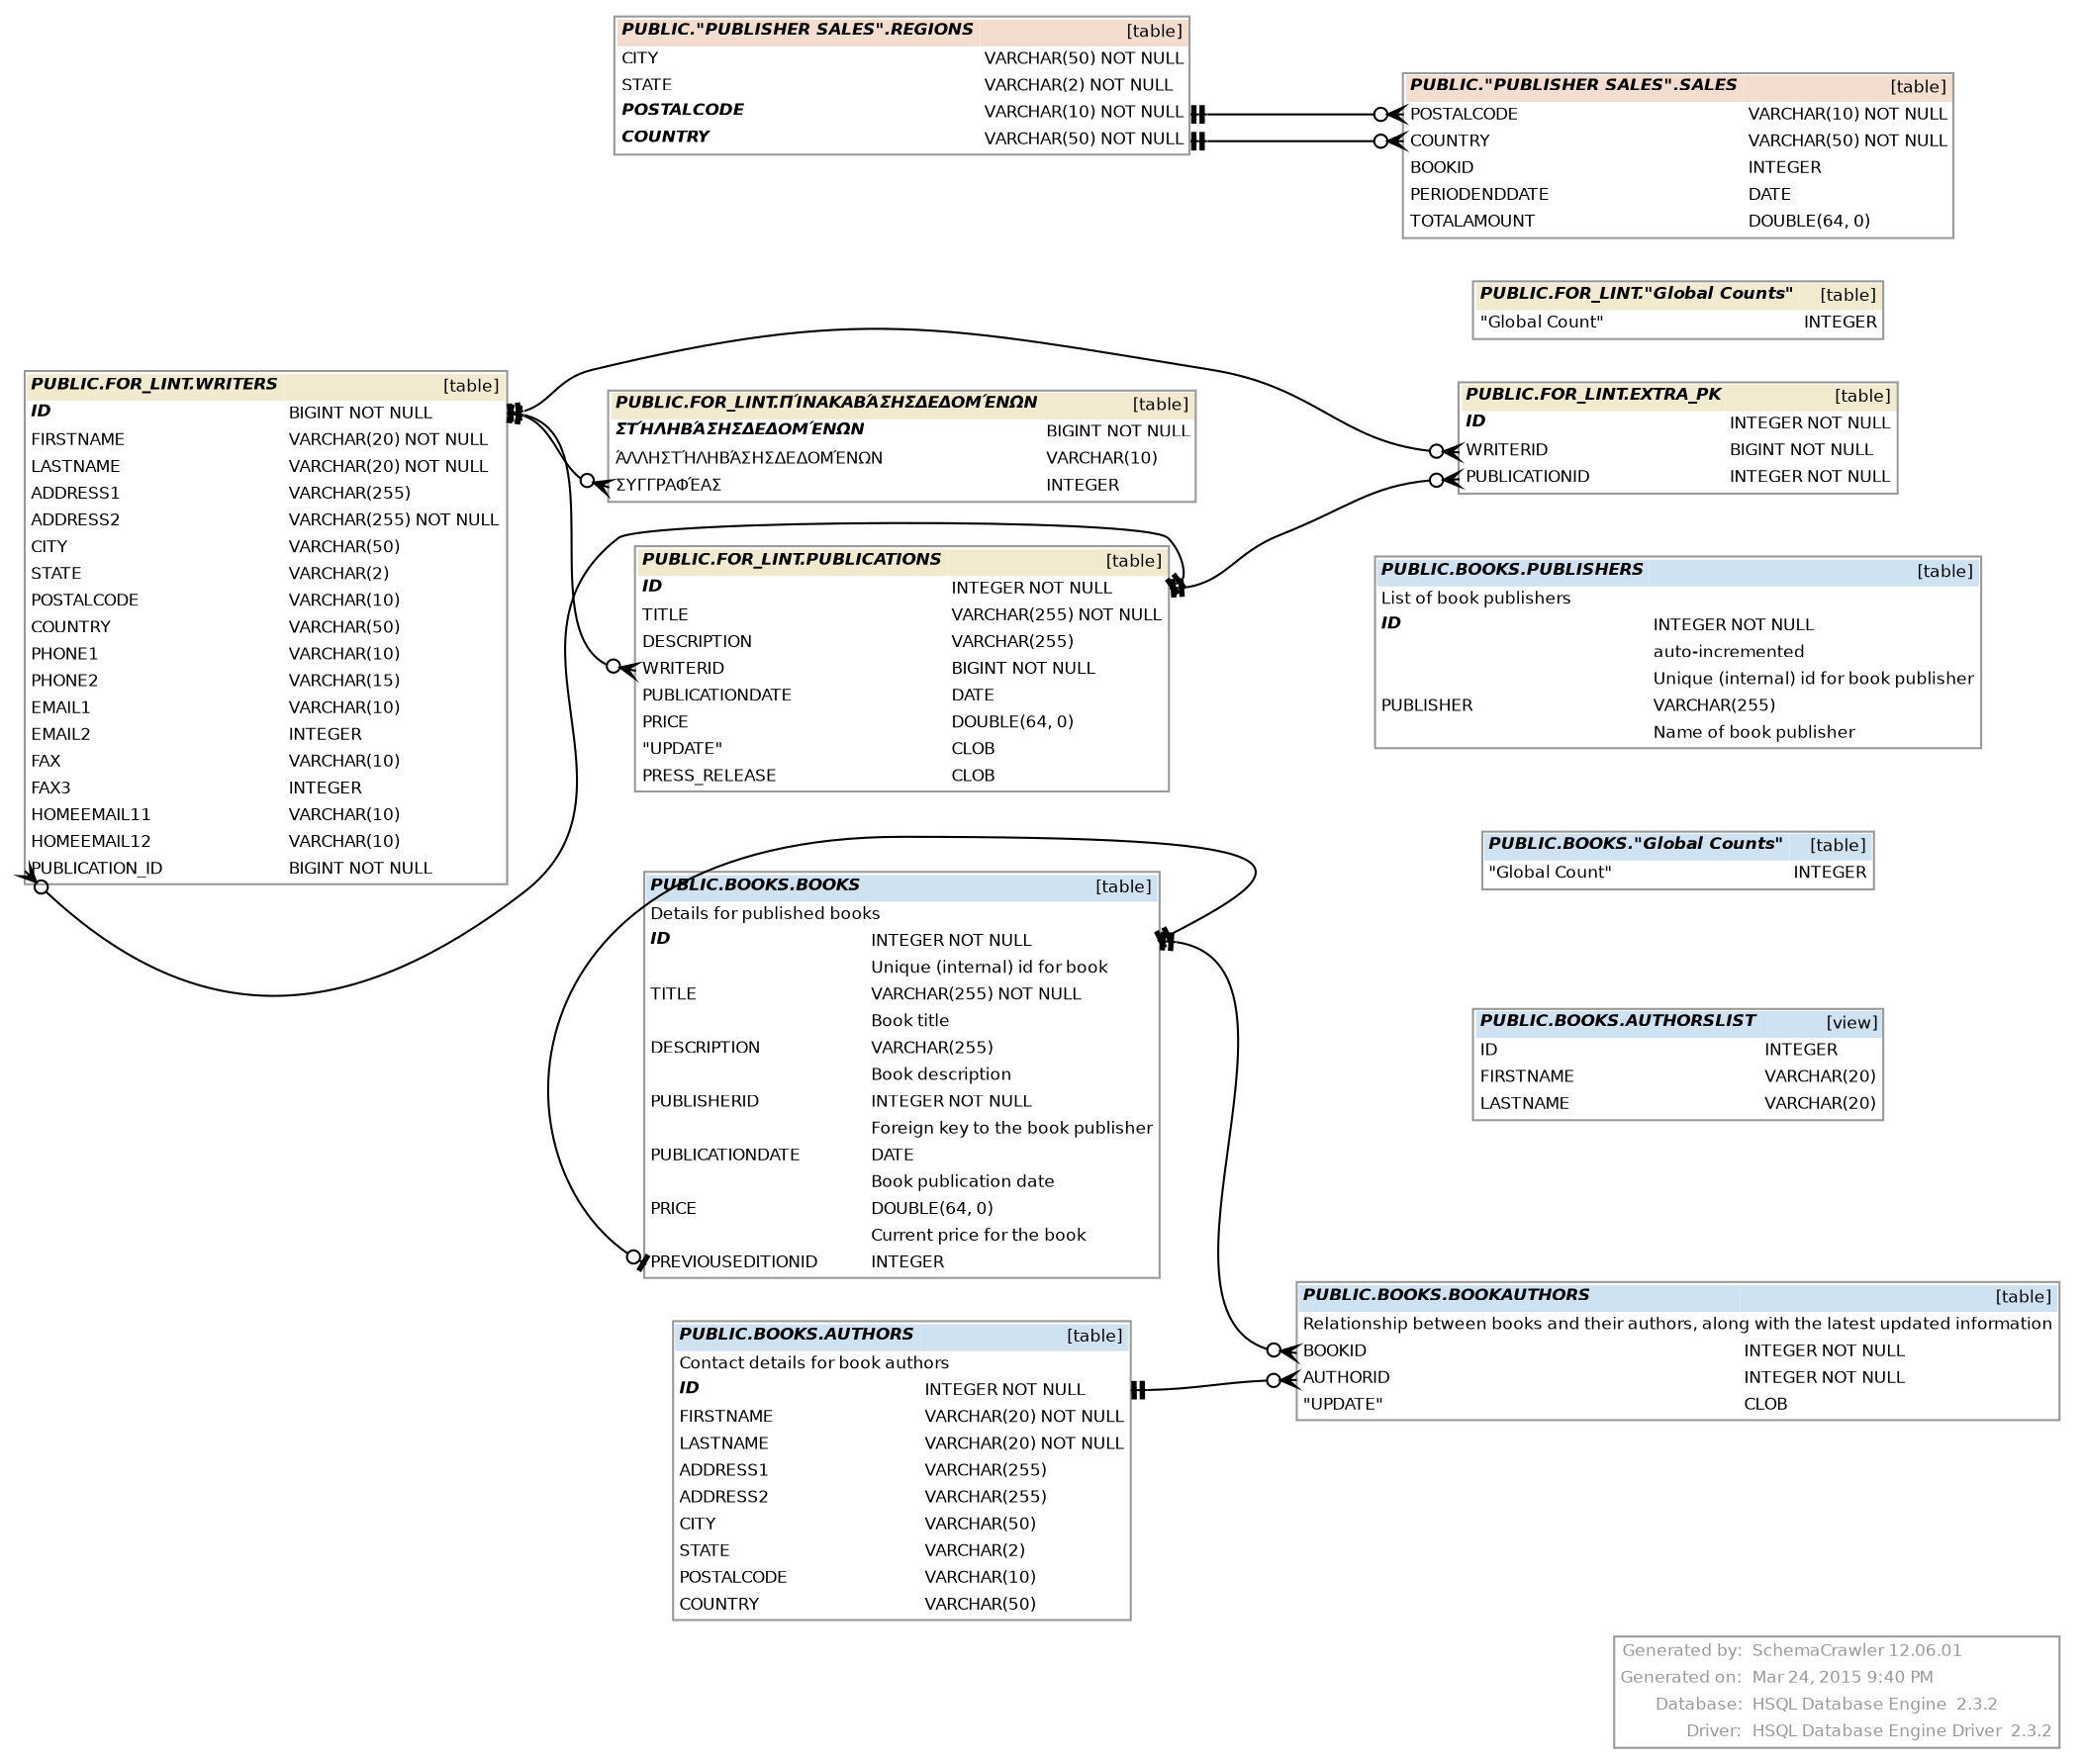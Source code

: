 digraph "SchemaCrawler_Diagram" {

  graph [
    nodesep="0.18"
    ranksep="0.46"
    rankdir="RL"
    fontname="Helvetica"
    fontsize="8"
  ];
  
  node [
    fontname="Helvetica"
    fontsize="8"
    shape="plaintext"
  ];
  
  edge [
    fontname="Helvetica"
    fontsize="8"  
    arrowsize="0.8"
  ];


  graph [fontcolor="#999999", 
    label=<
<table color="#999999" border="1" cellborder="0" cellspacing="0">
	<tr>
		<td align='right'>Generated by:</td>
		<td align='left'>SchemaCrawler 12.06.01</td>
	</tr>
	<tr>
		<td align='right'>Generated on:</td>
		<td align='left'>Mar 24, 2015 9:40 PM</td>
	</tr>
	<tr>
		<td align='right'>Database:</td>
		<td align='left'>HSQL Database Engine  2.3.2</td>
	</tr>
	<tr>
		<td align='right'>Driver:</td>
		<td align='left'>HSQL Database Engine Driver  2.3.2</td>
	</tr>
      </table>    >
    labeljust=r
    labelloc=b
  ];

  /* PUBLIC.BOOKS.AUTHORS -=-=-=-=-=-=-=-=-=-=-=-=-=- */
  "authors_a0708ac5" [
    label=<
      <table border="1" cellborder="0" cellpadding="2" cellspacing="0" bgcolor="white" color="#999999">
	<tr>
		<td colspan='2' bgcolor='#CEE2F2' align='left'><b><i>PUBLIC.BOOKS.AUTHORS</i></b></td>
		<td bgcolor='#CEE2F2' align='right'>[table]</td>
	</tr>
	<tr>
		<td colspan='3' align='left'>Contact details for book authors</td>
	</tr>
	<tr>
		<td port='id_a0708ac5.start' align='left'><b><i>ID</i></b></td>
		<td align='left'> </td>
		<td port='id_a0708ac5.end' align='left'>INTEGER NOT NULL</td>
	</tr>
	<tr>
		<td port='firstname_a0708ac5.start' align='left'>FIRSTNAME</td>
		<td align='left'> </td>
		<td port='firstname_a0708ac5.end' align='left'>VARCHAR(20) NOT NULL</td>
	</tr>
	<tr>
		<td port='lastname_a0708ac5.start' align='left'>LASTNAME</td>
		<td align='left'> </td>
		<td port='lastname_a0708ac5.end' align='left'>VARCHAR(20) NOT NULL</td>
	</tr>
	<tr>
		<td port='address1_a0708ac5.start' align='left'>ADDRESS1</td>
		<td align='left'> </td>
		<td port='address1_a0708ac5.end' align='left'>VARCHAR(255)</td>
	</tr>
	<tr>
		<td port='address2_a0708ac5.start' align='left'>ADDRESS2</td>
		<td align='left'> </td>
		<td port='address2_a0708ac5.end' align='left'>VARCHAR(255)</td>
	</tr>
	<tr>
		<td port='city_a0708ac5.start' align='left'>CITY</td>
		<td align='left'> </td>
		<td port='city_a0708ac5.end' align='left'>VARCHAR(50)</td>
	</tr>
	<tr>
		<td port='state_a0708ac5.start' align='left'>STATE</td>
		<td align='left'> </td>
		<td port='state_a0708ac5.end' align='left'>VARCHAR(2)</td>
	</tr>
	<tr>
		<td port='postalcode_a0708ac5.start' align='left'>POSTALCODE</td>
		<td align='left'> </td>
		<td port='postalcode_a0708ac5.end' align='left'>VARCHAR(10)</td>
	</tr>
	<tr>
		<td port='country_a0708ac5.start' align='left'>COUNTRY</td>
		<td align='left'> </td>
		<td port='country_a0708ac5.end' align='left'>VARCHAR(50)</td>
	</tr>
      </table>
    >
  ];

  "bookauthors_a0708ac5":"authorid_a0708ac5.start":w -> "authors_a0708ac5":"id_a0708ac5.end":e [label=<> style="solid" dir="both" arrowhead="teetee" arrowtail="crowodot"];


  /* PUBLIC.BOOKS.AUTHORSLIST -=-=-=-=-=-=-=-=-=-=-=-=-=- */
  "authorslist_a0708ac5" [
    label=<
      <table border="1" cellborder="0" cellpadding="2" cellspacing="0" bgcolor="white" color="#999999">
	<tr>
		<td colspan='2' bgcolor='#CEE2F2' align='left'><b><i>PUBLIC.BOOKS.AUTHORSLIST</i></b></td>
		<td bgcolor='#CEE2F2' align='right'>[view]</td>
	</tr>
	<tr>
		<td port='id_a0708ac5.start' align='left'>ID</td>
		<td align='left'> </td>
		<td port='id_a0708ac5.end' align='left'>INTEGER</td>
	</tr>
	<tr>
		<td port='firstname_a0708ac5.start' align='left'>FIRSTNAME</td>
		<td align='left'> </td>
		<td port='firstname_a0708ac5.end' align='left'>VARCHAR(20)</td>
	</tr>
	<tr>
		<td port='lastname_a0708ac5.start' align='left'>LASTNAME</td>
		<td align='left'> </td>
		<td port='lastname_a0708ac5.end' align='left'>VARCHAR(20)</td>
	</tr>
      </table>
    >
  ];



  /* PUBLIC.BOOKS.BOOKAUTHORS -=-=-=-=-=-=-=-=-=-=-=-=-=- */
  "bookauthors_a0708ac5" [
    label=<
      <table border="1" cellborder="0" cellpadding="2" cellspacing="0" bgcolor="white" color="#999999">
	<tr>
		<td colspan='2' bgcolor='#CEE2F2' align='left'><b><i>PUBLIC.BOOKS.BOOKAUTHORS</i></b></td>
		<td bgcolor='#CEE2F2' align='right'>[table]</td>
	</tr>
	<tr>
		<td colspan='3' align='left'>Relationship between books and their authors, along with the latest updated information</td>
	</tr>
	<tr>
		<td port='bookid_a0708ac5.start' align='left'>BOOKID</td>
		<td align='left'> </td>
		<td port='bookid_a0708ac5.end' align='left'>INTEGER NOT NULL</td>
	</tr>
	<tr>
		<td port='authorid_a0708ac5.start' align='left'>AUTHORID</td>
		<td align='left'> </td>
		<td port='authorid_a0708ac5.end' align='left'>INTEGER NOT NULL</td>
	</tr>
	<tr>
		<td port='update_a0708ac5.start' align='left'>"UPDATE"</td>
		<td align='left'> </td>
		<td port='update_a0708ac5.end' align='left'>CLOB</td>
	</tr>
      </table>
    >
  ];



  /* PUBLIC.BOOKS.BOOKS -=-=-=-=-=-=-=-=-=-=-=-=-=- */
  "books_a0708ac5" [
    label=<
      <table border="1" cellborder="0" cellpadding="2" cellspacing="0" bgcolor="white" color="#999999">
	<tr>
		<td colspan='2' bgcolor='#CEE2F2' align='left'><b><i>PUBLIC.BOOKS.BOOKS</i></b></td>
		<td bgcolor='#CEE2F2' align='right'>[table]</td>
	</tr>
	<tr>
		<td colspan='3' align='left'>Details for published books</td>
	</tr>
	<tr>
		<td port='id_a0708ac5.start' align='left'><b><i>ID</i></b></td>
		<td align='left'> </td>
		<td port='id_a0708ac5.end' align='left'>INTEGER NOT NULL</td>
	</tr>
	<tr>
		<td align='left'></td>
		<td align='left'> </td>
		<td align='left'>Unique (internal) id for book</td>
	</tr>
	<tr>
		<td port='title_a0708ac5.start' align='left'>TITLE</td>
		<td align='left'> </td>
		<td port='title_a0708ac5.end' align='left'>VARCHAR(255) NOT NULL</td>
	</tr>
	<tr>
		<td align='left'></td>
		<td align='left'> </td>
		<td align='left'>Book title</td>
	</tr>
	<tr>
		<td port='description_a0708ac5.start' align='left'>DESCRIPTION</td>
		<td align='left'> </td>
		<td port='description_a0708ac5.end' align='left'>VARCHAR(255)</td>
	</tr>
	<tr>
		<td align='left'></td>
		<td align='left'> </td>
		<td align='left'>Book description</td>
	</tr>
	<tr>
		<td port='publisherid_a0708ac5.start' align='left'>PUBLISHERID</td>
		<td align='left'> </td>
		<td port='publisherid_a0708ac5.end' align='left'>INTEGER NOT NULL</td>
	</tr>
	<tr>
		<td align='left'></td>
		<td align='left'> </td>
		<td align='left'>Foreign key to the book publisher</td>
	</tr>
	<tr>
		<td port='publicationdate_a0708ac5.start' align='left'>PUBLICATIONDATE</td>
		<td align='left'> </td>
		<td port='publicationdate_a0708ac5.end' align='left'>DATE</td>
	</tr>
	<tr>
		<td align='left'></td>
		<td align='left'> </td>
		<td align='left'>Book publication date</td>
	</tr>
	<tr>
		<td port='price_a0708ac5.start' align='left'>PRICE</td>
		<td align='left'> </td>
		<td port='price_a0708ac5.end' align='left'>DOUBLE(64, 0)</td>
	</tr>
	<tr>
		<td align='left'></td>
		<td align='left'> </td>
		<td align='left'>Current price for the book</td>
	</tr>
	<tr>
		<td port='previouseditionid_a0708ac5.start' align='left'>PREVIOUSEDITIONID</td>
		<td align='left'> </td>
		<td port='previouseditionid_a0708ac5.end' align='left'>INTEGER</td>
	</tr>
      </table>
    >
  ];

  "bookauthors_a0708ac5":"bookid_a0708ac5.start":w -> "books_a0708ac5":"id_a0708ac5.end":e [label=<> style="solid" dir="both" arrowhead="teetee" arrowtail="crowodot"];
  "books_a0708ac5":"previouseditionid_a0708ac5.start":w -> "books_a0708ac5":"id_a0708ac5.end":e [label=<> style="solid" dir="both" arrowhead="teetee" arrowtail="teeodot"];


  /* PUBLIC.BOOKS."Global Counts" -=-=-=-=-=-=-=-=-=-=-=-=-=- */
  "globalcounts_a0708ac5" [
    label=<
      <table border="1" cellborder="0" cellpadding="2" cellspacing="0" bgcolor="white" color="#999999">
	<tr>
		<td colspan='2' bgcolor='#CEE2F2' align='left'><b><i>PUBLIC.BOOKS."Global Counts"</i></b></td>
		<td bgcolor='#CEE2F2' align='right'>[table]</td>
	</tr>
	<tr>
		<td port='globalcount_a0708ac5.start' align='left'>"Global Count"</td>
		<td align='left'> </td>
		<td port='globalcount_a0708ac5.end' align='left'>INTEGER</td>
	</tr>
      </table>
    >
  ];



  /* PUBLIC.BOOKS.PUBLISHERS -=-=-=-=-=-=-=-=-=-=-=-=-=- */
  "publishers_a0708ac5" [
    label=<
      <table border="1" cellborder="0" cellpadding="2" cellspacing="0" bgcolor="white" color="#999999">
	<tr>
		<td colspan='2' bgcolor='#CEE2F2' align='left'><b><i>PUBLIC.BOOKS.PUBLISHERS</i></b></td>
		<td bgcolor='#CEE2F2' align='right'>[table]</td>
	</tr>
	<tr>
		<td colspan='3' align='left'>List of book publishers</td>
	</tr>
	<tr>
		<td port='id_a0708ac5.start' align='left'><b><i>ID</i></b></td>
		<td align='left'> </td>
		<td port='id_a0708ac5.end' align='left'>INTEGER NOT NULL</td>
	</tr>
	<tr>
		<td align='left'></td>
		<td align='left'> </td>
		<td align='left'>auto-incremented</td>
	</tr>
	<tr>
		<td align='left'></td>
		<td align='left'> </td>
		<td align='left'>Unique (internal) id for book publisher</td>
	</tr>
	<tr>
		<td port='publisher_a0708ac5.start' align='left'>PUBLISHER</td>
		<td align='left'> </td>
		<td port='publisher_a0708ac5.end' align='left'>VARCHAR(255)</td>
	</tr>
	<tr>
		<td align='left'></td>
		<td align='left'> </td>
		<td align='left'>Name of book publisher</td>
	</tr>
      </table>
    >
  ];



  /* PUBLIC.FOR_LINT.EXTRA_PK -=-=-=-=-=-=-=-=-=-=-=-=-=- */
  "extra_pk_2e5fc3be" [
    label=<
      <table border="1" cellborder="0" cellpadding="2" cellspacing="0" bgcolor="white" color="#999999">
	<tr>
		<td colspan='2' bgcolor='#F2EACE' align='left'><b><i>PUBLIC.FOR_LINT.EXTRA_PK</i></b></td>
		<td bgcolor='#F2EACE' align='right'>[table]</td>
	</tr>
	<tr>
		<td port='id_2e5fc3be.start' align='left'><b><i>ID</i></b></td>
		<td align='left'> </td>
		<td port='id_2e5fc3be.end' align='left'>INTEGER NOT NULL</td>
	</tr>
	<tr>
		<td port='writerid_2e5fc3be.start' align='left'>WRITERID</td>
		<td align='left'> </td>
		<td port='writerid_2e5fc3be.end' align='left'>BIGINT NOT NULL</td>
	</tr>
	<tr>
		<td port='publicationid_2e5fc3be.start' align='left'>PUBLICATIONID</td>
		<td align='left'> </td>
		<td port='publicationid_2e5fc3be.end' align='left'>INTEGER NOT NULL</td>
	</tr>
      </table>
    >
  ];



  /* PUBLIC.FOR_LINT."Global Counts" -=-=-=-=-=-=-=-=-=-=-=-=-=- */
  "globalcounts_2e5fc3be" [
    label=<
      <table border="1" cellborder="0" cellpadding="2" cellspacing="0" bgcolor="white" color="#999999">
	<tr>
		<td colspan='2' bgcolor='#F2EACE' align='left'><b><i>PUBLIC.FOR_LINT."Global Counts"</i></b></td>
		<td bgcolor='#F2EACE' align='right'>[table]</td>
	</tr>
	<tr>
		<td port='globalcount_2e5fc3be.start' align='left'>"Global Count"</td>
		<td align='left'> </td>
		<td port='globalcount_2e5fc3be.end' align='left'>INTEGER</td>
	</tr>
      </table>
    >
  ];



  /* PUBLIC.FOR_LINT.PUBLICATIONS -=-=-=-=-=-=-=-=-=-=-=-=-=- */
  "publications_2e5fc3be" [
    label=<
      <table border="1" cellborder="0" cellpadding="2" cellspacing="0" bgcolor="white" color="#999999">
	<tr>
		<td colspan='2' bgcolor='#F2EACE' align='left'><b><i>PUBLIC.FOR_LINT.PUBLICATIONS</i></b></td>
		<td bgcolor='#F2EACE' align='right'>[table]</td>
	</tr>
	<tr>
		<td port='id_2e5fc3be.start' align='left'><b><i>ID</i></b></td>
		<td align='left'> </td>
		<td port='id_2e5fc3be.end' align='left'>INTEGER NOT NULL</td>
	</tr>
	<tr>
		<td port='title_2e5fc3be.start' align='left'>TITLE</td>
		<td align='left'> </td>
		<td port='title_2e5fc3be.end' align='left'>VARCHAR(255) NOT NULL</td>
	</tr>
	<tr>
		<td port='description_2e5fc3be.start' align='left'>DESCRIPTION</td>
		<td align='left'> </td>
		<td port='description_2e5fc3be.end' align='left'>VARCHAR(255)</td>
	</tr>
	<tr>
		<td port='writerid_2e5fc3be.start' align='left'>WRITERID</td>
		<td align='left'> </td>
		<td port='writerid_2e5fc3be.end' align='left'>BIGINT NOT NULL</td>
	</tr>
	<tr>
		<td port='publicationdate_2e5fc3be.start' align='left'>PUBLICATIONDATE</td>
		<td align='left'> </td>
		<td port='publicationdate_2e5fc3be.end' align='left'>DATE</td>
	</tr>
	<tr>
		<td port='price_2e5fc3be.start' align='left'>PRICE</td>
		<td align='left'> </td>
		<td port='price_2e5fc3be.end' align='left'>DOUBLE(64, 0)</td>
	</tr>
	<tr>
		<td port='update_2e5fc3be.start' align='left'>"UPDATE"</td>
		<td align='left'> </td>
		<td port='update_2e5fc3be.end' align='left'>CLOB</td>
	</tr>
	<tr>
		<td port='press_release_2e5fc3be.start' align='left'>PRESS_RELEASE</td>
		<td align='left'> </td>
		<td port='press_release_2e5fc3be.end' align='left'>CLOB</td>
	</tr>
      </table>
    >
  ];

  "extra_pk_2e5fc3be":"publicationid_2e5fc3be.start":w -> "publications_2e5fc3be":"id_2e5fc3be.end":e [label=<> style="solid" dir="both" arrowhead="teetee" arrowtail="crowodot"];
  "writers_2e5fc3be":"publication_id_2e5fc3be.start":w -> "publications_2e5fc3be":"id_2e5fc3be.end":e [label=<> style="solid" dir="both" arrowhead="teetee" arrowtail="crowodot"];


  /* PUBLIC.FOR_LINT.WRITERS -=-=-=-=-=-=-=-=-=-=-=-=-=- */
  "writers_2e5fc3be" [
    label=<
      <table border="1" cellborder="0" cellpadding="2" cellspacing="0" bgcolor="white" color="#999999">
	<tr>
		<td colspan='2' bgcolor='#F2EACE' align='left'><b><i>PUBLIC.FOR_LINT.WRITERS</i></b></td>
		<td bgcolor='#F2EACE' align='right'>[table]</td>
	</tr>
	<tr>
		<td port='id_2e5fc3be.start' align='left'><b><i>ID</i></b></td>
		<td align='left'> </td>
		<td port='id_2e5fc3be.end' align='left'>BIGINT NOT NULL</td>
	</tr>
	<tr>
		<td port='firstname_2e5fc3be.start' align='left'>FIRSTNAME</td>
		<td align='left'> </td>
		<td port='firstname_2e5fc3be.end' align='left'>VARCHAR(20) NOT NULL</td>
	</tr>
	<tr>
		<td port='lastname_2e5fc3be.start' align='left'>LASTNAME</td>
		<td align='left'> </td>
		<td port='lastname_2e5fc3be.end' align='left'>VARCHAR(20) NOT NULL</td>
	</tr>
	<tr>
		<td port='address1_2e5fc3be.start' align='left'>ADDRESS1</td>
		<td align='left'> </td>
		<td port='address1_2e5fc3be.end' align='left'>VARCHAR(255)</td>
	</tr>
	<tr>
		<td port='address2_2e5fc3be.start' align='left'>ADDRESS2</td>
		<td align='left'> </td>
		<td port='address2_2e5fc3be.end' align='left'>VARCHAR(255) NOT NULL</td>
	</tr>
	<tr>
		<td port='city_2e5fc3be.start' align='left'>CITY</td>
		<td align='left'> </td>
		<td port='city_2e5fc3be.end' align='left'>VARCHAR(50)</td>
	</tr>
	<tr>
		<td port='state_2e5fc3be.start' align='left'>STATE</td>
		<td align='left'> </td>
		<td port='state_2e5fc3be.end' align='left'>VARCHAR(2)</td>
	</tr>
	<tr>
		<td port='postalcode_2e5fc3be.start' align='left'>POSTALCODE</td>
		<td align='left'> </td>
		<td port='postalcode_2e5fc3be.end' align='left'>VARCHAR(10)</td>
	</tr>
	<tr>
		<td port='country_2e5fc3be.start' align='left'>COUNTRY</td>
		<td align='left'> </td>
		<td port='country_2e5fc3be.end' align='left'>VARCHAR(50)</td>
	</tr>
	<tr>
		<td port='phone1_2e5fc3be.start' align='left'>PHONE1</td>
		<td align='left'> </td>
		<td port='phone1_2e5fc3be.end' align='left'>VARCHAR(10)</td>
	</tr>
	<tr>
		<td port='phone2_2e5fc3be.start' align='left'>PHONE2</td>
		<td align='left'> </td>
		<td port='phone2_2e5fc3be.end' align='left'>VARCHAR(15)</td>
	</tr>
	<tr>
		<td port='email1_2e5fc3be.start' align='left'>EMAIL1</td>
		<td align='left'> </td>
		<td port='email1_2e5fc3be.end' align='left'>VARCHAR(10)</td>
	</tr>
	<tr>
		<td port='email2_2e5fc3be.start' align='left'>EMAIL2</td>
		<td align='left'> </td>
		<td port='email2_2e5fc3be.end' align='left'>INTEGER</td>
	</tr>
	<tr>
		<td port='fax_2e5fc3be.start' align='left'>FAX</td>
		<td align='left'> </td>
		<td port='fax_2e5fc3be.end' align='left'>VARCHAR(10)</td>
	</tr>
	<tr>
		<td port='fax3_2e5fc3be.start' align='left'>FAX3</td>
		<td align='left'> </td>
		<td port='fax3_2e5fc3be.end' align='left'>INTEGER</td>
	</tr>
	<tr>
		<td port='homeemail11_2e5fc3be.start' align='left'>HOMEEMAIL11</td>
		<td align='left'> </td>
		<td port='homeemail11_2e5fc3be.end' align='left'>VARCHAR(10)</td>
	</tr>
	<tr>
		<td port='homeemail12_2e5fc3be.start' align='left'>HOMEEMAIL12</td>
		<td align='left'> </td>
		<td port='homeemail12_2e5fc3be.end' align='left'>VARCHAR(10)</td>
	</tr>
	<tr>
		<td port='publication_id_2e5fc3be.start' align='left'>PUBLICATION_ID</td>
		<td align='left'> </td>
		<td port='publication_id_2e5fc3be.end' align='left'>BIGINT NOT NULL</td>
	</tr>
      </table>
    >
  ];

  "extra_pk_2e5fc3be":"writerid_2e5fc3be.start":w -> "writers_2e5fc3be":"id_2e5fc3be.end":e [label=<> style="solid" dir="both" arrowhead="teetee" arrowtail="crowodot"];
  "publications_2e5fc3be":"writerid_2e5fc3be.start":w -> "writers_2e5fc3be":"id_2e5fc3be.end":e [label=<> style="solid" dir="both" arrowhead="teetee" arrowtail="crowodot"];
  "πίνακαβάσησδεδομένων_2e5fc3be":"συγγραφέασ_2e5fc3be.start":w -> "writers_2e5fc3be":"id_2e5fc3be.end":e [label=<> style="solid" dir="both" arrowhead="teetee" arrowtail="crowodot"];


  /* PUBLIC.FOR_LINT.ΠΊΝΑΚΑΒΆΣΗΣΔΕΔΟΜΈΝΩΝ -=-=-=-=-=-=-=-=-=-=-=-=-=- */
  "πίνακαβάσησδεδομένων_2e5fc3be" [
    label=<
      <table border="1" cellborder="0" cellpadding="2" cellspacing="0" bgcolor="white" color="#999999">
	<tr>
		<td colspan='2' bgcolor='#F2EACE' align='left'><b><i>PUBLIC.FOR_LINT.ΠΊΝΑΚΑΒΆΣΗΣΔΕΔΟΜΈΝΩΝ</i></b></td>
		<td bgcolor='#F2EACE' align='right'>[table]</td>
	</tr>
	<tr>
		<td port='στήληβάσησδεδομένων_2e5fc3be.start' align='left'><b><i>ΣΤΉΛΗΒΆΣΗΣΔΕΔΟΜΈΝΩΝ</i></b></td>
		<td align='left'> </td>
		<td port='στήληβάσησδεδομένων_2e5fc3be.end' align='left'>BIGINT NOT NULL</td>
	</tr>
	<tr>
		<td port='άλληστήληβάσησδεδομένων_2e5fc3be.start' align='left'>ΆΛΛΗΣΤΉΛΗΒΆΣΗΣΔΕΔΟΜΈΝΩΝ</td>
		<td align='left'> </td>
		<td port='άλληστήληβάσησδεδομένων_2e5fc3be.end' align='left'>VARCHAR(10)</td>
	</tr>
	<tr>
		<td port='συγγραφέασ_2e5fc3be.start' align='left'>ΣΥΓΓΡΑΦΈΑΣ</td>
		<td align='left'> </td>
		<td port='συγγραφέασ_2e5fc3be.end' align='left'>INTEGER</td>
	</tr>
      </table>
    >
  ];



  /* PUBLIC."PUBLISHER SALES".REGIONS -=-=-=-=-=-=-=-=-=-=-=-=-=- */
  "regions_ad084f57" [
    label=<
      <table border="1" cellborder="0" cellpadding="2" cellspacing="0" bgcolor="white" color="#999999">
	<tr>
		<td colspan='2' bgcolor='#F2DDCE' align='left'><b><i>PUBLIC."PUBLISHER SALES".REGIONS</i></b></td>
		<td bgcolor='#F2DDCE' align='right'>[table]</td>
	</tr>
	<tr>
		<td port='city_ad084f57.start' align='left'>CITY</td>
		<td align='left'> </td>
		<td port='city_ad084f57.end' align='left'>VARCHAR(50) NOT NULL</td>
	</tr>
	<tr>
		<td port='state_ad084f57.start' align='left'>STATE</td>
		<td align='left'> </td>
		<td port='state_ad084f57.end' align='left'>VARCHAR(2) NOT NULL</td>
	</tr>
	<tr>
		<td port='postalcode_ad084f57.start' align='left'><b><i>POSTALCODE</i></b></td>
		<td align='left'> </td>
		<td port='postalcode_ad084f57.end' align='left'>VARCHAR(10) NOT NULL</td>
	</tr>
	<tr>
		<td port='country_ad084f57.start' align='left'><b><i>COUNTRY</i></b></td>
		<td align='left'> </td>
		<td port='country_ad084f57.end' align='left'>VARCHAR(50) NOT NULL</td>
	</tr>
      </table>
    >
  ];

  "sales_ad084f57":"postalcode_ad084f57.start":w -> "regions_ad084f57":"postalcode_ad084f57.end":e [label=<> style="solid" dir="both" arrowhead="teetee" arrowtail="crowodot"];
  "sales_ad084f57":"country_ad084f57.start":w -> "regions_ad084f57":"country_ad084f57.end":e [label=<> style="solid" dir="both" arrowhead="teetee" arrowtail="crowodot"];


  /* PUBLIC."PUBLISHER SALES".SALES -=-=-=-=-=-=-=-=-=-=-=-=-=- */
  "sales_ad084f57" [
    label=<
      <table border="1" cellborder="0" cellpadding="2" cellspacing="0" bgcolor="white" color="#999999">
	<tr>
		<td colspan='2' bgcolor='#F2DDCE' align='left'><b><i>PUBLIC."PUBLISHER SALES".SALES</i></b></td>
		<td bgcolor='#F2DDCE' align='right'>[table]</td>
	</tr>
	<tr>
		<td port='postalcode_ad084f57.start' align='left'>POSTALCODE</td>
		<td align='left'> </td>
		<td port='postalcode_ad084f57.end' align='left'>VARCHAR(10) NOT NULL</td>
	</tr>
	<tr>
		<td port='country_ad084f57.start' align='left'>COUNTRY</td>
		<td align='left'> </td>
		<td port='country_ad084f57.end' align='left'>VARCHAR(50) NOT NULL</td>
	</tr>
	<tr>
		<td port='bookid_ad084f57.start' align='left'>BOOKID</td>
		<td align='left'> </td>
		<td port='bookid_ad084f57.end' align='left'>INTEGER</td>
	</tr>
	<tr>
		<td port='periodenddate_ad084f57.start' align='left'>PERIODENDDATE</td>
		<td align='left'> </td>
		<td port='periodenddate_ad084f57.end' align='left'>DATE</td>
	</tr>
	<tr>
		<td port='totalamount_ad084f57.start' align='left'>TOTALAMOUNT</td>
		<td align='left'> </td>
		<td port='totalamount_ad084f57.end' align='left'>DOUBLE(64, 0)</td>
	</tr>
      </table>
    >
  ];



}
